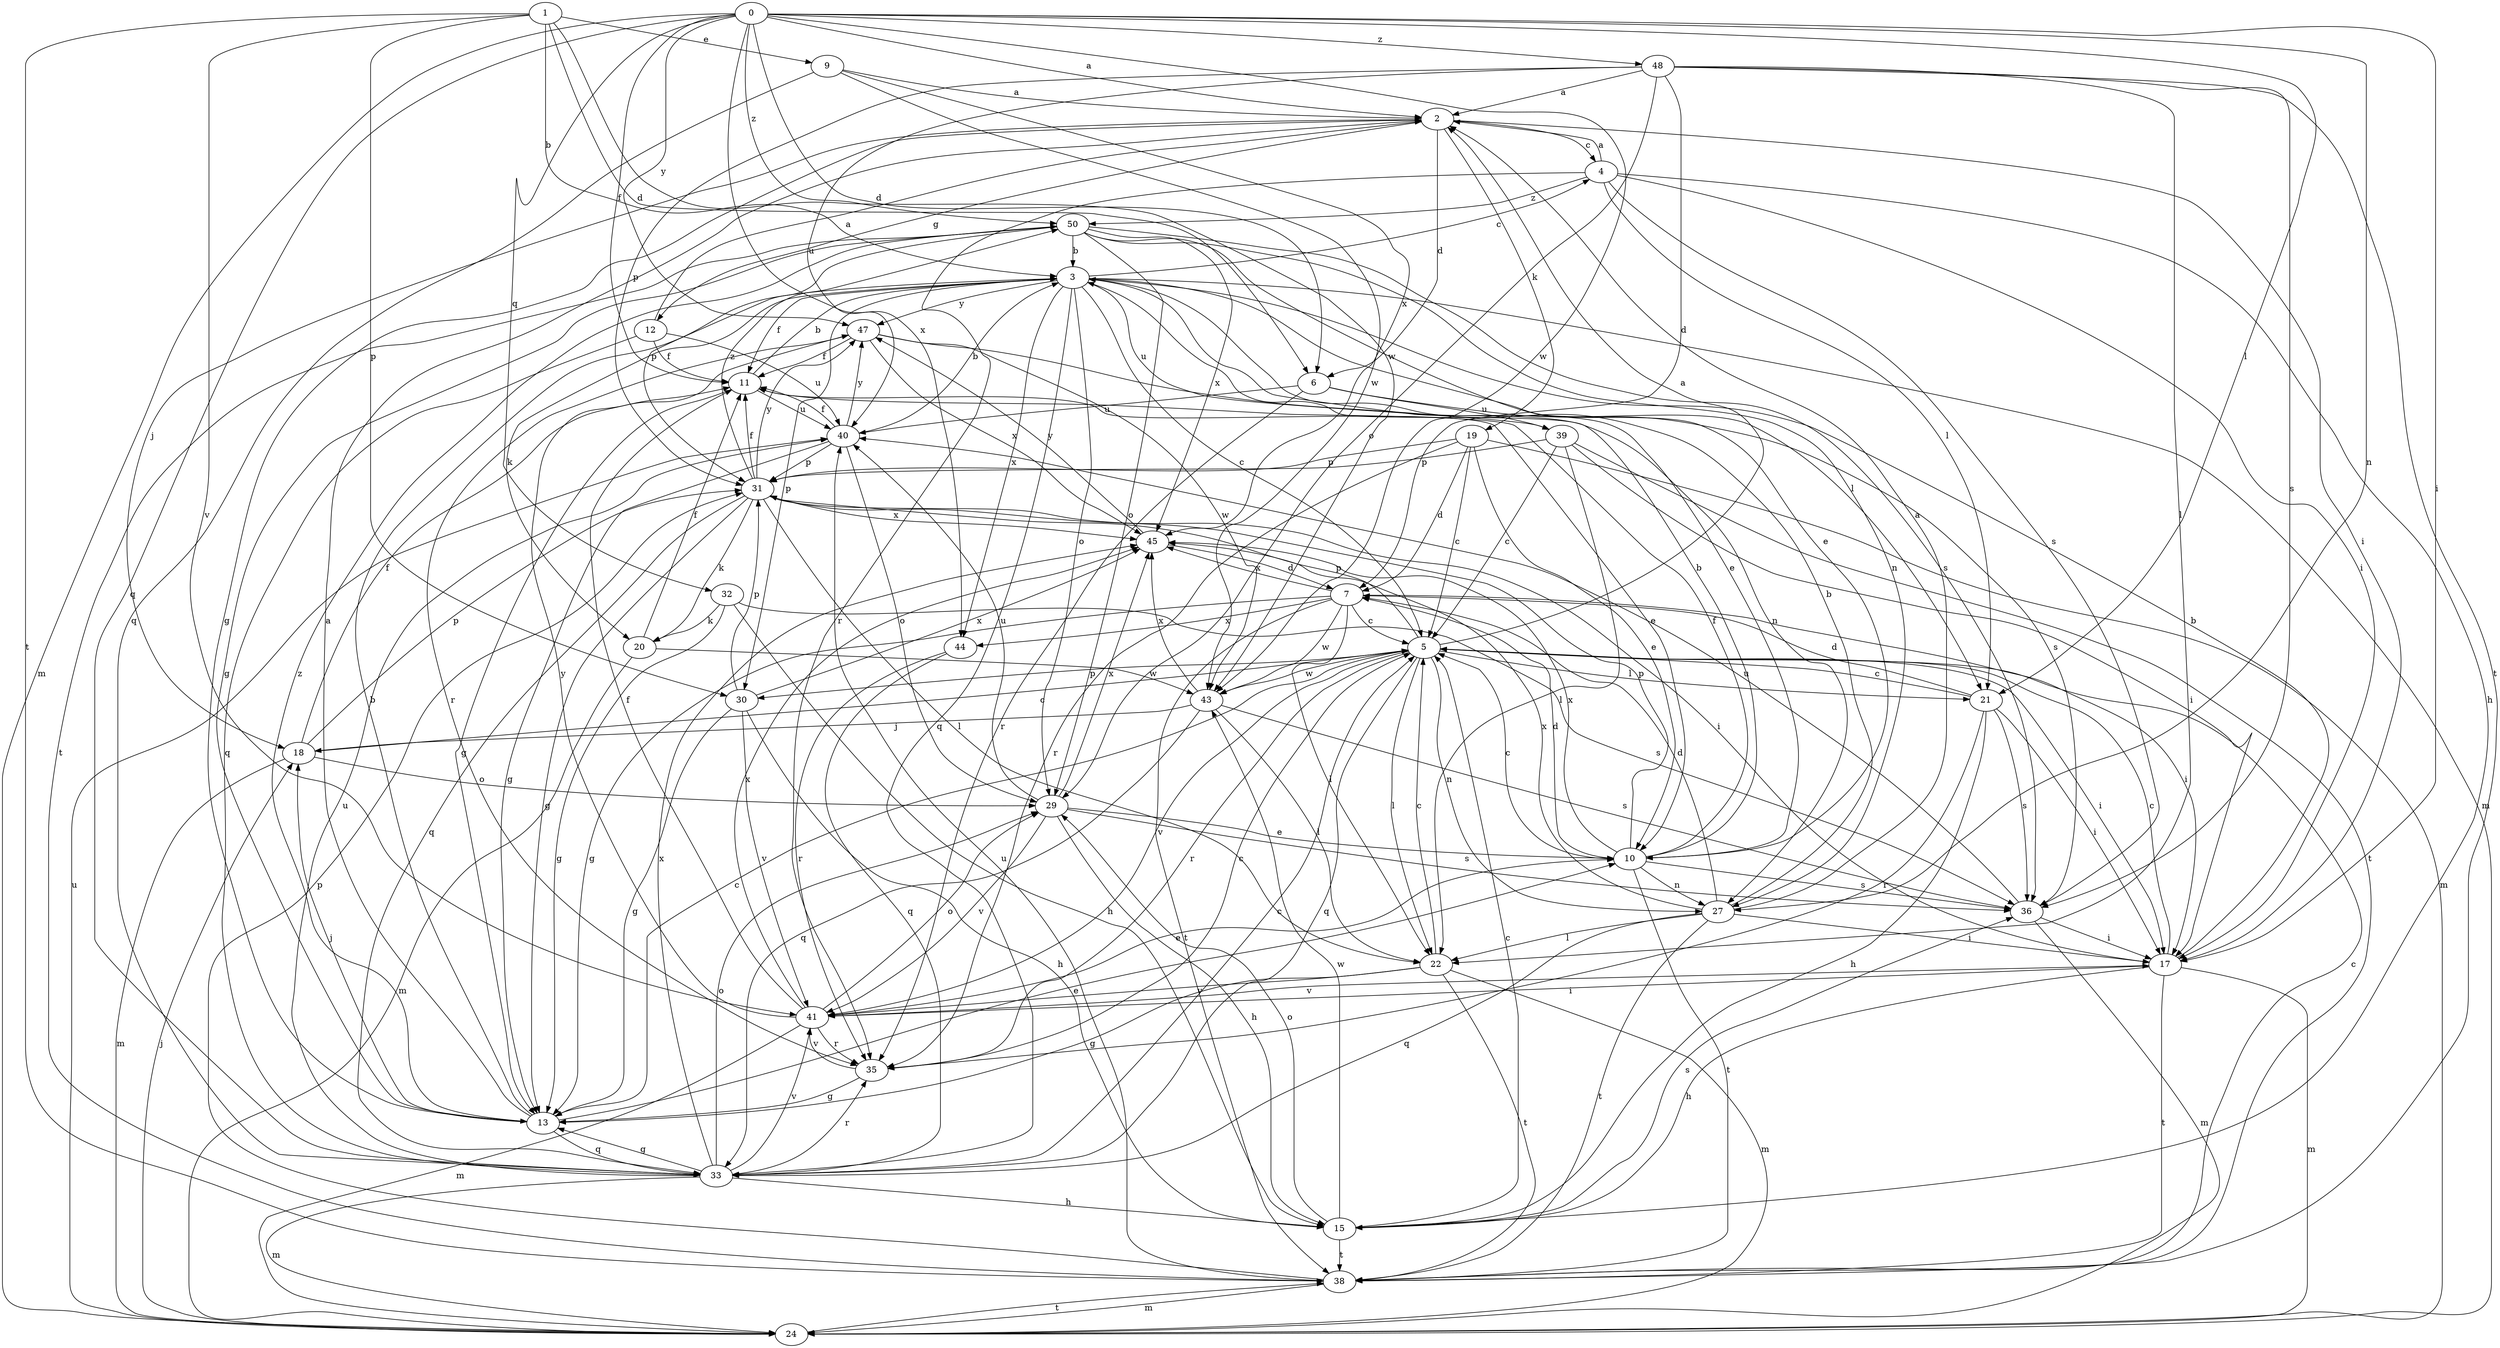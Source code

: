 strict digraph  {
0;
1;
2;
3;
4;
5;
6;
7;
9;
10;
11;
12;
13;
15;
17;
18;
19;
20;
21;
22;
24;
27;
29;
30;
31;
32;
33;
35;
36;
38;
39;
40;
41;
43;
44;
45;
47;
48;
50;
0 -> 2  [label=a];
0 -> 6  [label=d];
0 -> 11  [label=f];
0 -> 17  [label=i];
0 -> 21  [label=l];
0 -> 24  [label=m];
0 -> 27  [label=n];
0 -> 32  [label=q];
0 -> 33  [label=q];
0 -> 43  [label=w];
0 -> 44  [label=x];
0 -> 47  [label=y];
0 -> 48  [label=z];
0 -> 50  [label=z];
1 -> 3  [label=b];
1 -> 6  [label=d];
1 -> 9  [label=e];
1 -> 30  [label=p];
1 -> 38  [label=t];
1 -> 41  [label=v];
1 -> 43  [label=w];
2 -> 4  [label=c];
2 -> 6  [label=d];
2 -> 12  [label=g];
2 -> 13  [label=g];
2 -> 17  [label=i];
2 -> 18  [label=j];
2 -> 19  [label=k];
3 -> 4  [label=c];
3 -> 5  [label=c];
3 -> 10  [label=e];
3 -> 11  [label=f];
3 -> 20  [label=k];
3 -> 21  [label=l];
3 -> 24  [label=m];
3 -> 29  [label=o];
3 -> 30  [label=p];
3 -> 33  [label=q];
3 -> 39  [label=u];
3 -> 44  [label=x];
3 -> 47  [label=y];
4 -> 2  [label=a];
4 -> 15  [label=h];
4 -> 17  [label=i];
4 -> 21  [label=l];
4 -> 35  [label=r];
4 -> 36  [label=s];
4 -> 50  [label=z];
5 -> 2  [label=a];
5 -> 17  [label=i];
5 -> 21  [label=l];
5 -> 22  [label=l];
5 -> 27  [label=n];
5 -> 30  [label=p];
5 -> 31  [label=p];
5 -> 33  [label=q];
5 -> 35  [label=r];
5 -> 41  [label=v];
5 -> 43  [label=w];
6 -> 35  [label=r];
6 -> 36  [label=s];
6 -> 39  [label=u];
6 -> 40  [label=u];
7 -> 5  [label=c];
7 -> 13  [label=g];
7 -> 17  [label=i];
7 -> 22  [label=l];
7 -> 38  [label=t];
7 -> 43  [label=w];
7 -> 44  [label=x];
7 -> 45  [label=x];
9 -> 2  [label=a];
9 -> 33  [label=q];
9 -> 43  [label=w];
9 -> 45  [label=x];
10 -> 3  [label=b];
10 -> 5  [label=c];
10 -> 7  [label=d];
10 -> 11  [label=f];
10 -> 27  [label=n];
10 -> 31  [label=p];
10 -> 36  [label=s];
10 -> 38  [label=t];
10 -> 45  [label=x];
11 -> 3  [label=b];
11 -> 10  [label=e];
11 -> 13  [label=g];
11 -> 40  [label=u];
12 -> 2  [label=a];
12 -> 11  [label=f];
12 -> 33  [label=q];
12 -> 40  [label=u];
13 -> 2  [label=a];
13 -> 3  [label=b];
13 -> 5  [label=c];
13 -> 10  [label=e];
13 -> 18  [label=j];
13 -> 33  [label=q];
13 -> 50  [label=z];
15 -> 5  [label=c];
15 -> 29  [label=o];
15 -> 36  [label=s];
15 -> 38  [label=t];
15 -> 43  [label=w];
17 -> 3  [label=b];
17 -> 5  [label=c];
17 -> 15  [label=h];
17 -> 24  [label=m];
17 -> 38  [label=t];
17 -> 41  [label=v];
18 -> 5  [label=c];
18 -> 11  [label=f];
18 -> 24  [label=m];
18 -> 29  [label=o];
18 -> 31  [label=p];
19 -> 5  [label=c];
19 -> 7  [label=d];
19 -> 10  [label=e];
19 -> 24  [label=m];
19 -> 31  [label=p];
19 -> 35  [label=r];
20 -> 11  [label=f];
20 -> 24  [label=m];
20 -> 43  [label=w];
21 -> 5  [label=c];
21 -> 7  [label=d];
21 -> 15  [label=h];
21 -> 17  [label=i];
21 -> 35  [label=r];
21 -> 36  [label=s];
22 -> 5  [label=c];
22 -> 13  [label=g];
22 -> 24  [label=m];
22 -> 38  [label=t];
22 -> 41  [label=v];
24 -> 18  [label=j];
24 -> 38  [label=t];
24 -> 40  [label=u];
27 -> 2  [label=a];
27 -> 3  [label=b];
27 -> 7  [label=d];
27 -> 17  [label=i];
27 -> 22  [label=l];
27 -> 33  [label=q];
27 -> 38  [label=t];
27 -> 45  [label=x];
29 -> 10  [label=e];
29 -> 15  [label=h];
29 -> 36  [label=s];
29 -> 40  [label=u];
29 -> 41  [label=v];
29 -> 45  [label=x];
30 -> 13  [label=g];
30 -> 15  [label=h];
30 -> 31  [label=p];
30 -> 41  [label=v];
30 -> 45  [label=x];
31 -> 11  [label=f];
31 -> 13  [label=g];
31 -> 17  [label=i];
31 -> 20  [label=k];
31 -> 22  [label=l];
31 -> 33  [label=q];
31 -> 45  [label=x];
31 -> 47  [label=y];
31 -> 50  [label=z];
32 -> 13  [label=g];
32 -> 15  [label=h];
32 -> 20  [label=k];
32 -> 36  [label=s];
33 -> 5  [label=c];
33 -> 13  [label=g];
33 -> 15  [label=h];
33 -> 24  [label=m];
33 -> 29  [label=o];
33 -> 35  [label=r];
33 -> 40  [label=u];
33 -> 41  [label=v];
33 -> 45  [label=x];
35 -> 5  [label=c];
35 -> 13  [label=g];
35 -> 41  [label=v];
36 -> 17  [label=i];
36 -> 24  [label=m];
36 -> 40  [label=u];
38 -> 5  [label=c];
38 -> 24  [label=m];
38 -> 31  [label=p];
38 -> 40  [label=u];
39 -> 5  [label=c];
39 -> 17  [label=i];
39 -> 22  [label=l];
39 -> 31  [label=p];
39 -> 38  [label=t];
40 -> 3  [label=b];
40 -> 11  [label=f];
40 -> 13  [label=g];
40 -> 29  [label=o];
40 -> 31  [label=p];
40 -> 47  [label=y];
41 -> 10  [label=e];
41 -> 11  [label=f];
41 -> 17  [label=i];
41 -> 24  [label=m];
41 -> 29  [label=o];
41 -> 35  [label=r];
41 -> 45  [label=x];
41 -> 47  [label=y];
43 -> 18  [label=j];
43 -> 22  [label=l];
43 -> 33  [label=q];
43 -> 36  [label=s];
43 -> 45  [label=x];
44 -> 33  [label=q];
44 -> 35  [label=r];
45 -> 7  [label=d];
45 -> 47  [label=y];
47 -> 11  [label=f];
47 -> 27  [label=n];
47 -> 35  [label=r];
47 -> 43  [label=w];
47 -> 45  [label=x];
48 -> 2  [label=a];
48 -> 7  [label=d];
48 -> 22  [label=l];
48 -> 29  [label=o];
48 -> 31  [label=p];
48 -> 36  [label=s];
48 -> 38  [label=t];
48 -> 40  [label=u];
50 -> 3  [label=b];
50 -> 10  [label=e];
50 -> 13  [label=g];
50 -> 27  [label=n];
50 -> 29  [label=o];
50 -> 31  [label=p];
50 -> 36  [label=s];
50 -> 38  [label=t];
50 -> 45  [label=x];
}
